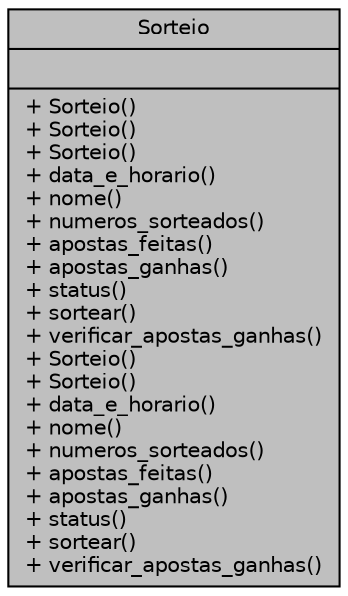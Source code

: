 digraph "Sorteio"
{
 // LATEX_PDF_SIZE
  edge [fontname="Helvetica",fontsize="10",labelfontname="Helvetica",labelfontsize="10"];
  node [fontname="Helvetica",fontsize="10",shape=record];
  Node1 [label="{Sorteio\n||+ Sorteio()\l+ Sorteio()\l+ Sorteio()\l+ data_e_horario()\l+ nome()\l+ numeros_sorteados()\l+ apostas_feitas()\l+ apostas_ganhas()\l+ status()\l+ sortear()\l+ verificar_apostas_ganhas()\l+ Sorteio()\l+ Sorteio()\l+ data_e_horario()\l+ nome()\l+ numeros_sorteados()\l+ apostas_feitas()\l+ apostas_ganhas()\l+ status()\l+ sortear()\l+ verificar_apostas_ganhas()\l}",height=0.2,width=0.4,color="black", fillcolor="grey75", style="filled", fontcolor="black",tooltip="Classe que representa um sorteio."];
}
